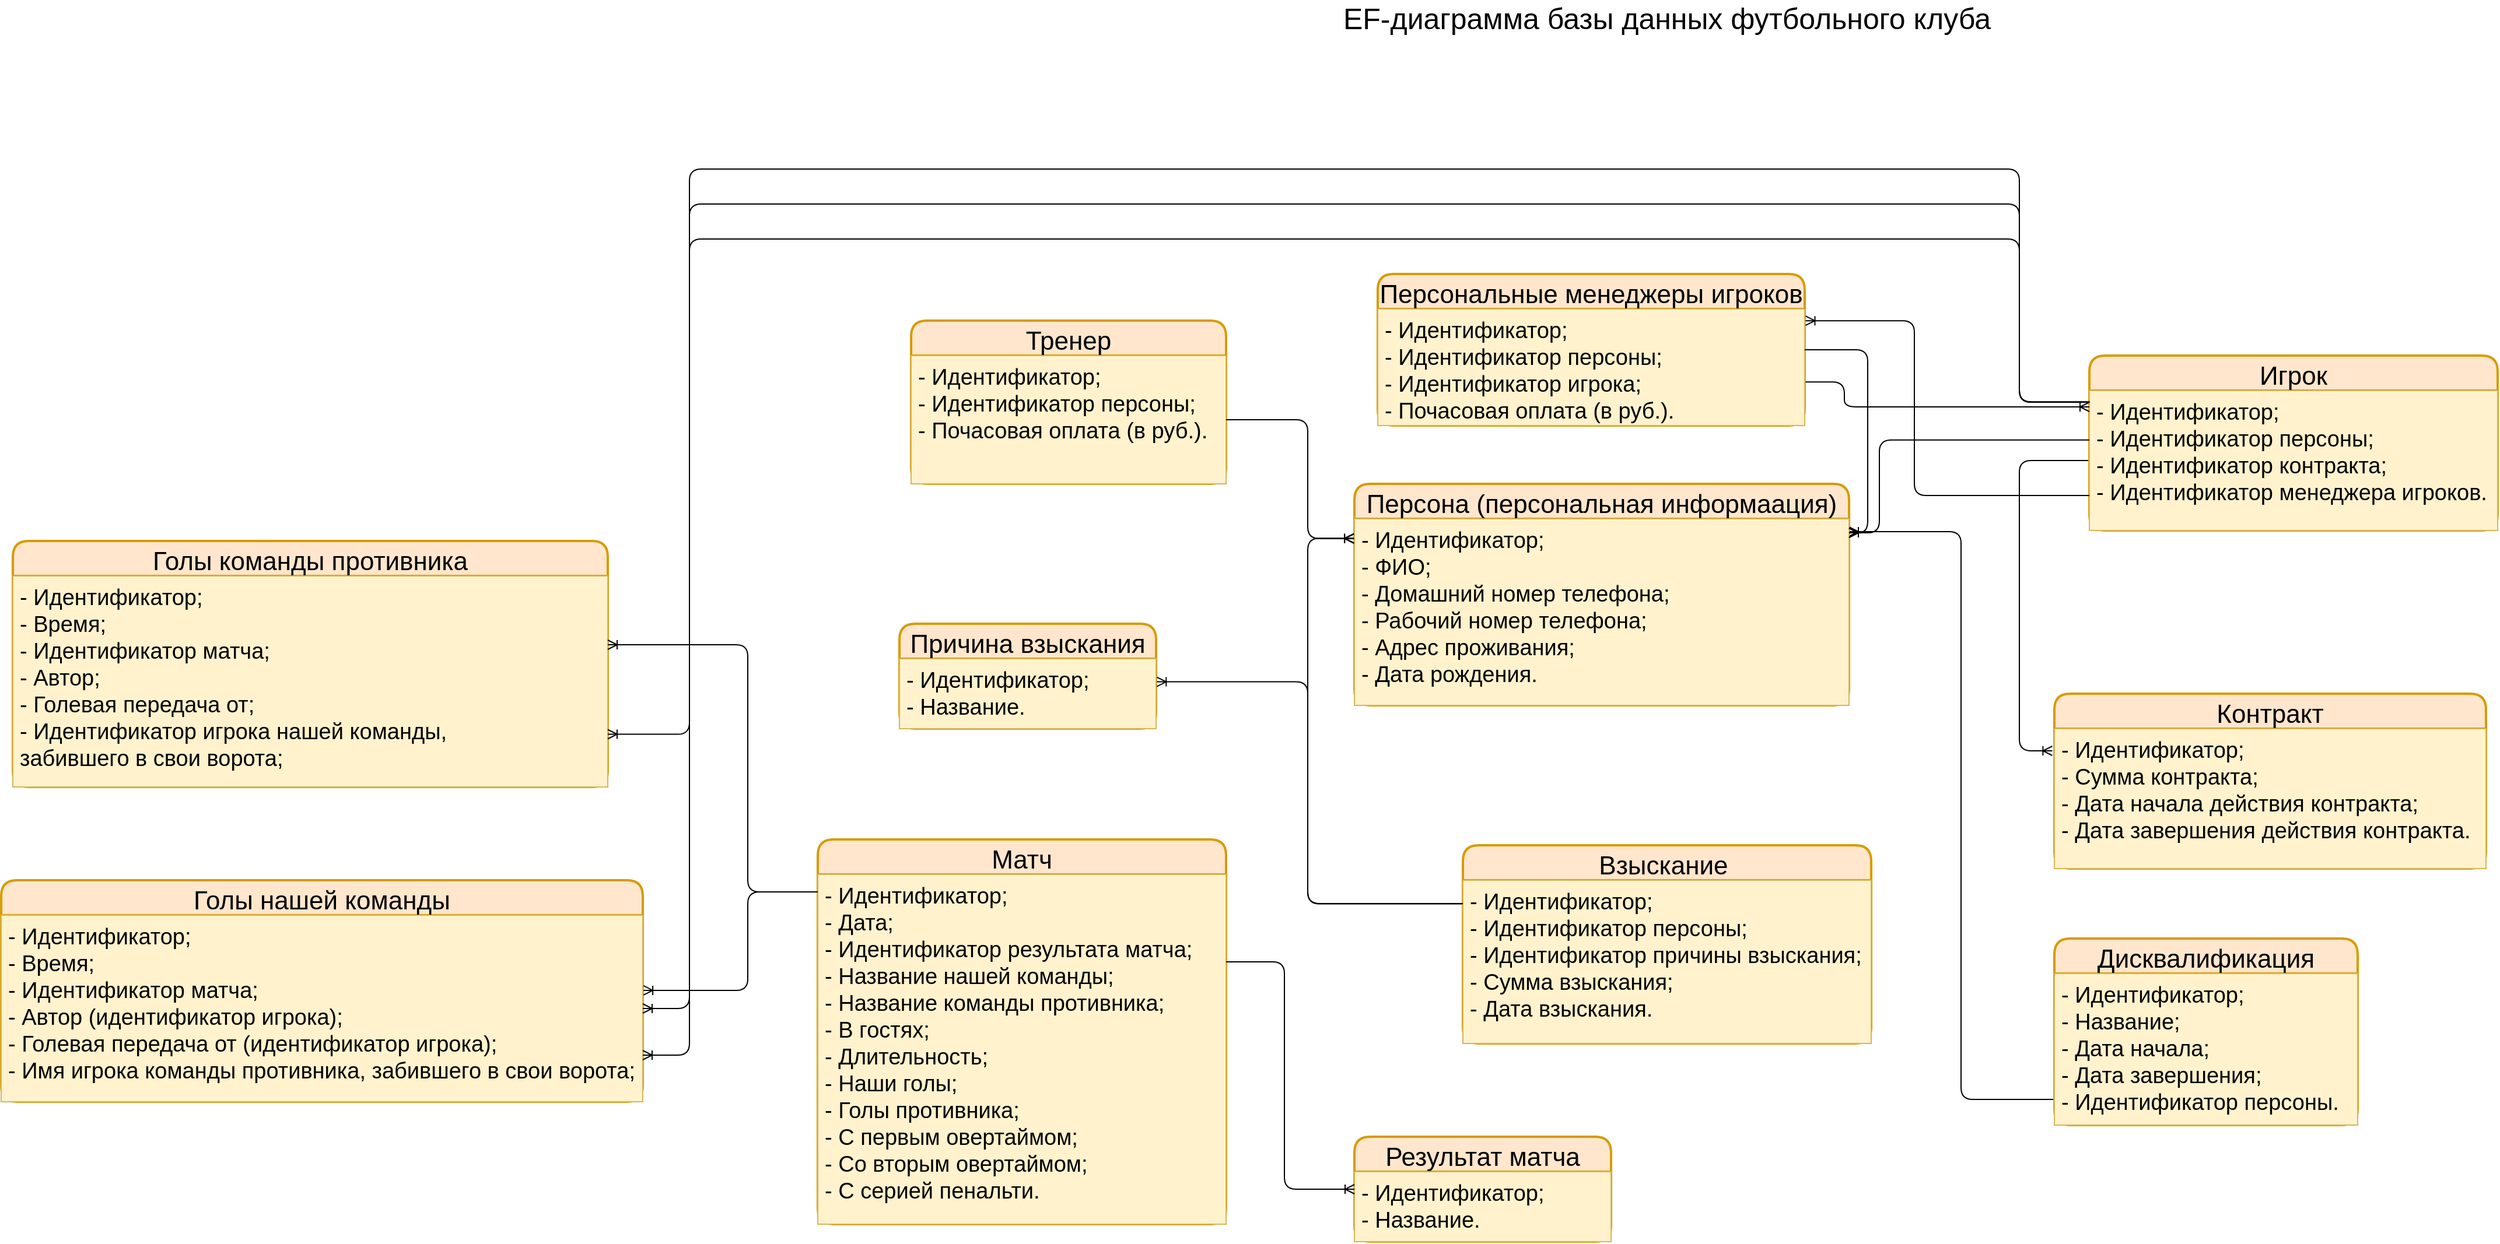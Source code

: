 <mxfile version="13.9.9" type="device"><diagram id="imZV-KPew_LiN4KgsDFm" name="Страница 1"><mxGraphModel dx="2557" dy="1012" grid="1" gridSize="10" guides="1" tooltips="1" connect="1" arrows="1" fold="1" page="1" pageScale="1" pageWidth="827" pageHeight="1169" math="0" shadow="0"><root><mxCell id="0"/><mxCell id="1" parent="0"/><mxCell id="9UrjNnF1BVqQDxZGKUvh-1" value="&lt;font style=&quot;font-size: 25px&quot;&gt;EF-диаграмма базы данных футбольного клуба&lt;/font&gt;" style="text;html=1;strokeColor=none;fillColor=none;align=center;verticalAlign=middle;whiteSpace=wrap;rounded=0;" parent="1" vertex="1"><mxGeometry x="503" y="30" width="610" height="20" as="geometry"/></mxCell><mxCell id="9UrjNnF1BVqQDxZGKUvh-3" value="Персона (персональная информаация)" style="swimlane;childLayout=stackLayout;horizontal=1;startSize=30;horizontalStack=0;rounded=1;fontSize=22;fontStyle=0;strokeWidth=2;resizeParent=0;resizeLast=1;shadow=0;dashed=0;align=center;fillColor=#ffe6cc;strokeColor=#d79b00;" parent="1" vertex="1"><mxGeometry x="540" y="440" width="424" height="190" as="geometry"/></mxCell><mxCell id="9UrjNnF1BVqQDxZGKUvh-37" value="" style="edgeStyle=orthogonalEdgeStyle;fontSize=12;html=1;endArrow=ERoneToMany;" parent="9UrjNnF1BVqQDxZGKUvh-3" target="9UrjNnF1BVqQDxZGKUvh-4" edge="1"><mxGeometry width="100" height="100" relative="1" as="geometry"><mxPoint x="600" y="528" as="sourcePoint"/><mxPoint x="424" y="41" as="targetPoint"/><Array as="points"><mxPoint x="520" y="528"/><mxPoint x="520" y="41"/></Array></mxGeometry></mxCell><mxCell id="9UrjNnF1BVqQDxZGKUvh-4" value="- Идентификатор;&#10;- ФИО;&#10;- Домашний номер телефона;&#10;- Рабочий номер телефона;&#10;- Адрес проживания;&#10;- Дата рождения." style="align=left;strokeColor=#d6b656;fillColor=#fff2cc;spacingLeft=4;fontSize=19;verticalAlign=top;resizable=0;rotatable=0;part=1;" parent="9UrjNnF1BVqQDxZGKUvh-3" vertex="1"><mxGeometry y="30" width="424" height="160" as="geometry"/></mxCell><mxCell id="9UrjNnF1BVqQDxZGKUvh-5" value="Тренер" style="swimlane;childLayout=stackLayout;horizontal=1;startSize=30;horizontalStack=0;rounded=1;fontSize=22;fontStyle=0;strokeWidth=2;resizeParent=0;resizeLast=1;shadow=0;dashed=0;align=center;fillColor=#ffe6cc;strokeColor=#d79b00;" parent="1" vertex="1"><mxGeometry x="160" y="300" width="270" height="140" as="geometry"/></mxCell><mxCell id="9UrjNnF1BVqQDxZGKUvh-6" value="- Идентификатор;&#10;- Идентификатор персоны;&#10;- Почасовая оплата (в руб.)." style="align=left;strokeColor=#d6b656;fillColor=#fff2cc;spacingLeft=4;fontSize=19;verticalAlign=top;resizable=0;rotatable=0;part=1;" parent="9UrjNnF1BVqQDxZGKUvh-5" vertex="1"><mxGeometry y="30" width="270" height="110" as="geometry"/></mxCell><mxCell id="9UrjNnF1BVqQDxZGKUvh-7" value="" style="edgeStyle=orthogonalEdgeStyle;fontSize=12;html=1;endArrow=ERoneToMany;exitX=1;exitY=0.5;exitDx=0;exitDy=0;entryX=-0.001;entryY=0.105;entryDx=0;entryDy=0;entryPerimeter=0;" parent="1" source="9UrjNnF1BVqQDxZGKUvh-6" target="9UrjNnF1BVqQDxZGKUvh-4" edge="1"><mxGeometry width="100" height="100" relative="1" as="geometry"><mxPoint x="770" y="570" as="sourcePoint"/><mxPoint x="870" y="470" as="targetPoint"/><Array as="points"><mxPoint x="500" y="385"/><mxPoint x="500" y="487"/><mxPoint x="540" y="487"/></Array></mxGeometry></mxCell><mxCell id="9UrjNnF1BVqQDxZGKUvh-8" value="Контракт" style="swimlane;childLayout=stackLayout;horizontal=1;startSize=30;horizontalStack=0;rounded=1;fontSize=22;fontStyle=0;strokeWidth=2;resizeParent=0;resizeLast=1;shadow=0;dashed=0;align=center;fillColor=#ffe6cc;strokeColor=#d79b00;" parent="1" vertex="1"><mxGeometry x="1140" y="620" width="370" height="150" as="geometry"/></mxCell><mxCell id="9UrjNnF1BVqQDxZGKUvh-9" value="- Идентификатор;&#10;- Сумма контракта;&#10;- Дата начала действия контракта;&#10;- Дата завершения действия контракта." style="align=left;strokeColor=#d6b656;fillColor=#fff2cc;spacingLeft=4;fontSize=19;verticalAlign=top;resizable=0;rotatable=0;part=1;" parent="9UrjNnF1BVqQDxZGKUvh-8" vertex="1"><mxGeometry y="30" width="370" height="120" as="geometry"/></mxCell><mxCell id="9UrjNnF1BVqQDxZGKUvh-10" value="Персональные менеджеры игроков" style="swimlane;childLayout=stackLayout;horizontal=1;startSize=30;horizontalStack=0;rounded=1;fontSize=22;fontStyle=0;strokeWidth=2;resizeParent=0;resizeLast=1;shadow=0;dashed=0;align=center;fillColor=#ffe6cc;strokeColor=#d79b00;" parent="1" vertex="1"><mxGeometry x="560" y="260" width="366" height="130" as="geometry"/></mxCell><mxCell id="9UrjNnF1BVqQDxZGKUvh-11" value="- Идентификатор;&#10;- Идентификатор персоны;&#10;- Идентификатор игрока;&#10;- Почасовая оплата (в руб.)." style="align=left;strokeColor=#d6b656;fillColor=#fff2cc;spacingLeft=4;fontSize=19;verticalAlign=top;resizable=0;rotatable=0;part=1;" parent="9UrjNnF1BVqQDxZGKUvh-10" vertex="1"><mxGeometry y="30" width="366" height="100" as="geometry"/></mxCell><mxCell id="9UrjNnF1BVqQDxZGKUvh-13" value="" style="edgeStyle=orthogonalEdgeStyle;fontSize=12;html=1;endArrow=ERoneToMany;exitX=1;exitY=0.5;exitDx=0;exitDy=0;" parent="1" source="9UrjNnF1BVqQDxZGKUvh-10" edge="1"><mxGeometry width="100" height="100" relative="1" as="geometry"><mxPoint x="960" y="318.23" as="sourcePoint"/><mxPoint x="964" y="482" as="targetPoint"/><Array as="points"><mxPoint x="980" y="325"/><mxPoint x="980" y="482"/></Array></mxGeometry></mxCell><mxCell id="9UrjNnF1BVqQDxZGKUvh-15" value="Игрок" style="swimlane;childLayout=stackLayout;horizontal=1;startSize=30;horizontalStack=0;rounded=1;fontSize=22;fontStyle=0;strokeWidth=2;resizeParent=0;resizeLast=1;shadow=0;dashed=0;align=center;fillColor=#ffe6cc;strokeColor=#d79b00;" parent="1" vertex="1"><mxGeometry x="1170" y="330" width="350" height="150" as="geometry"/></mxCell><mxCell id="9UrjNnF1BVqQDxZGKUvh-16" value="- Идентификатор;&#10;- Идентификатор персоны;&#10;- Идентификатор контракта;&#10;- Идентификатор менеджера игроков." style="align=left;strokeColor=#d6b656;fillColor=#fff2cc;spacingLeft=4;fontSize=19;verticalAlign=top;resizable=0;rotatable=0;part=1;" parent="9UrjNnF1BVqQDxZGKUvh-15" vertex="1"><mxGeometry y="30" width="350" height="120" as="geometry"/></mxCell><mxCell id="9UrjNnF1BVqQDxZGKUvh-19" value="" style="edgeStyle=orthogonalEdgeStyle;fontSize=12;html=1;endArrow=ERoneToMany;exitX=0;exitY=0.353;exitDx=0;exitDy=0;exitPerimeter=0;" parent="1" source="9UrjNnF1BVqQDxZGKUvh-16" target="9UrjNnF1BVqQDxZGKUvh-4" edge="1"><mxGeometry width="100" height="100" relative="1" as="geometry"><mxPoint x="936" y="325" as="sourcePoint"/><mxPoint x="974" y="492" as="targetPoint"/><Array as="points"><mxPoint x="990" y="402"/><mxPoint x="990" y="482"/></Array></mxGeometry></mxCell><mxCell id="9UrjNnF1BVqQDxZGKUvh-20" value="" style="edgeStyle=orthogonalEdgeStyle;fontSize=12;html=1;endArrow=ERoneToMany;entryX=-0.005;entryY=0.16;entryDx=0;entryDy=0;entryPerimeter=0;" parent="1" target="9UrjNnF1BVqQDxZGKUvh-9" edge="1"><mxGeometry width="100" height="100" relative="1" as="geometry"><mxPoint x="1169" y="420" as="sourcePoint"/><mxPoint x="974" y="491.77" as="targetPoint"/><Array as="points"><mxPoint x="1110" y="420"/><mxPoint x="1110" y="669"/><mxPoint x="1138" y="669"/></Array></mxGeometry></mxCell><mxCell id="9UrjNnF1BVqQDxZGKUvh-24" value="" style="edgeStyle=orthogonalEdgeStyle;fontSize=12;html=1;endArrow=ERoneToMany;exitX=0;exitY=0.75;exitDx=0;exitDy=0;entryX=1.002;entryY=0.101;entryDx=0;entryDy=0;entryPerimeter=0;" parent="1" source="9UrjNnF1BVqQDxZGKUvh-16" target="9UrjNnF1BVqQDxZGKUvh-11" edge="1"><mxGeometry width="100" height="100" relative="1" as="geometry"><mxPoint x="1030" y="360" as="sourcePoint"/><mxPoint x="930" y="300" as="targetPoint"/><Array as="points"><mxPoint x="1020" y="450"/><mxPoint x="1020" y="300"/></Array></mxGeometry></mxCell><mxCell id="9UrjNnF1BVqQDxZGKUvh-25" value="" style="edgeStyle=orthogonalEdgeStyle;fontSize=12;html=1;endArrow=ERoneToMany;exitX=1.002;exitY=0.626;exitDx=0;exitDy=0;exitPerimeter=0;" parent="1" source="9UrjNnF1BVqQDxZGKUvh-11" target="9UrjNnF1BVqQDxZGKUvh-16" edge="1"><mxGeometry width="100" height="100" relative="1" as="geometry"><mxPoint x="979.52" y="360" as="sourcePoint"/><mxPoint x="978.75" y="486.64" as="targetPoint"/><Array as="points"><mxPoint x="960" y="353"/><mxPoint x="960" y="374"/></Array></mxGeometry></mxCell><mxCell id="9UrjNnF1BVqQDxZGKUvh-26" value="Причина взыскания" style="swimlane;childLayout=stackLayout;horizontal=1;startSize=30;horizontalStack=0;rounded=1;fontSize=22;fontStyle=0;strokeWidth=2;resizeParent=0;resizeLast=1;shadow=0;dashed=0;align=center;fillColor=#ffe6cc;strokeColor=#d79b00;" parent="1" vertex="1"><mxGeometry x="150" y="560" width="220" height="90" as="geometry"/></mxCell><mxCell id="9UrjNnF1BVqQDxZGKUvh-27" value="- Идентификатор;&#10;- Название." style="align=left;strokeColor=#d6b656;fillColor=#fff2cc;spacingLeft=4;fontSize=19;verticalAlign=top;resizable=0;rotatable=0;part=1;" parent="9UrjNnF1BVqQDxZGKUvh-26" vertex="1"><mxGeometry y="30" width="220" height="60" as="geometry"/></mxCell><mxCell id="9UrjNnF1BVqQDxZGKUvh-28" value="Взыскание " style="swimlane;childLayout=stackLayout;horizontal=1;startSize=30;horizontalStack=0;rounded=1;fontSize=22;fontStyle=0;strokeWidth=2;resizeParent=0;resizeLast=1;shadow=0;dashed=0;align=center;fillColor=#ffe6cc;strokeColor=#d79b00;" parent="1" vertex="1"><mxGeometry x="633" y="750" width="350" height="170" as="geometry"/></mxCell><mxCell id="9UrjNnF1BVqQDxZGKUvh-29" value="- Идентификатор;&#10;- Идентификатор персоны;&#10;- Идентификатор причины взыскания;&#10;- Сумма взыскания;&#10;- Дата взыскания." style="align=left;strokeColor=#d6b656;fillColor=#fff2cc;spacingLeft=4;fontSize=19;verticalAlign=top;resizable=0;rotatable=0;part=1;" parent="9UrjNnF1BVqQDxZGKUvh-28" vertex="1"><mxGeometry y="30" width="350" height="140" as="geometry"/></mxCell><mxCell id="9UrjNnF1BVqQDxZGKUvh-31" value="" style="edgeStyle=orthogonalEdgeStyle;fontSize=12;html=1;endArrow=ERoneToMany;exitX=-0.002;exitY=0.145;exitDx=0;exitDy=0;exitPerimeter=0;entryX=1.003;entryY=0.33;entryDx=0;entryDy=0;entryPerimeter=0;" parent="1" source="9UrjNnF1BVqQDxZGKUvh-29" target="9UrjNnF1BVqQDxZGKUvh-27" edge="1"><mxGeometry width="100" height="100" relative="1" as="geometry"><mxPoint x="709" y="800" as="sourcePoint"/><mxPoint x="400" y="734" as="targetPoint"/><Array as="points"><mxPoint x="500" y="800"/><mxPoint x="500" y="610"/></Array></mxGeometry></mxCell><mxCell id="9UrjNnF1BVqQDxZGKUvh-34" value="" style="edgeStyle=orthogonalEdgeStyle;fontSize=12;html=1;endArrow=ERoneToMany;entryX=-0.001;entryY=0.104;entryDx=0;entryDy=0;entryPerimeter=0;" parent="1" source="9UrjNnF1BVqQDxZGKUvh-29" target="9UrjNnF1BVqQDxZGKUvh-4" edge="1"><mxGeometry width="100" height="100" relative="1" as="geometry"><mxPoint x="630" y="800" as="sourcePoint"/><mxPoint x="670" y="500" as="targetPoint"/><Array as="points"><mxPoint x="500" y="800"/><mxPoint x="500" y="487"/></Array></mxGeometry></mxCell><mxCell id="9UrjNnF1BVqQDxZGKUvh-35" value="Дисквалификация" style="swimlane;childLayout=stackLayout;horizontal=1;startSize=30;horizontalStack=0;rounded=1;fontSize=22;fontStyle=0;strokeWidth=2;resizeParent=0;resizeLast=1;shadow=0;dashed=0;align=center;fillColor=#ffe6cc;strokeColor=#d79b00;" parent="1" vertex="1"><mxGeometry x="1140" y="830" width="260" height="160" as="geometry"/></mxCell><mxCell id="9UrjNnF1BVqQDxZGKUvh-36" value="- Идентификатор;&#10;- Название;&#10;- Дата начала;&#10;- Дата завершения;&#10;- Идентификатор персоны." style="align=left;strokeColor=#d6b656;fillColor=#fff2cc;spacingLeft=4;fontSize=19;verticalAlign=top;resizable=0;rotatable=0;part=1;" parent="9UrjNnF1BVqQDxZGKUvh-35" vertex="1"><mxGeometry y="30" width="260" height="130" as="geometry"/></mxCell><mxCell id="9UrjNnF1BVqQDxZGKUvh-43" value="Результат матча" style="swimlane;childLayout=stackLayout;horizontal=1;startSize=30;horizontalStack=0;rounded=1;fontSize=22;fontStyle=0;strokeWidth=2;resizeParent=0;resizeLast=1;shadow=0;dashed=0;align=center;fillColor=#ffe6cc;strokeColor=#d79b00;" parent="1" vertex="1"><mxGeometry x="540" y="1000" width="220" height="90" as="geometry"/></mxCell><mxCell id="9UrjNnF1BVqQDxZGKUvh-44" value="- Идентификатор;&#10;- Название." style="align=left;strokeColor=#d6b656;fillColor=#fff2cc;spacingLeft=4;fontSize=19;verticalAlign=top;resizable=0;rotatable=0;part=1;" parent="9UrjNnF1BVqQDxZGKUvh-43" vertex="1"><mxGeometry y="30" width="220" height="60" as="geometry"/></mxCell><mxCell id="9UrjNnF1BVqQDxZGKUvh-45" value="Матч" style="swimlane;childLayout=stackLayout;horizontal=1;startSize=30;horizontalStack=0;rounded=1;fontSize=22;fontStyle=0;strokeWidth=2;resizeParent=0;resizeLast=1;shadow=0;dashed=0;align=center;fillColor=#ffe6cc;strokeColor=#d79b00;" parent="1" vertex="1"><mxGeometry x="80" y="745" width="350" height="330" as="geometry"/></mxCell><mxCell id="9UrjNnF1BVqQDxZGKUvh-46" value="- Идентификатор;&#10;- Дата;&#10;- Идентификатор результата матча;&#10;- Название нашей команды;&#10;- Название команды противника;&#10;- В гостях;&#10;- Длительность;&#10;- Наши голы;&#10;- Голы противника;&#10;- С первым овертаймом;&#10;- Со вторым овертаймом;&#10;- С серией пенальти." style="align=left;strokeColor=#d6b656;fillColor=#fff2cc;spacingLeft=4;fontSize=19;verticalAlign=top;resizable=0;rotatable=0;part=1;" parent="9UrjNnF1BVqQDxZGKUvh-45" vertex="1"><mxGeometry y="30" width="350" height="300" as="geometry"/></mxCell><mxCell id="9UrjNnF1BVqQDxZGKUvh-48" value="" style="edgeStyle=orthogonalEdgeStyle;fontSize=12;html=1;endArrow=ERoneToMany;entryX=0;entryY=0.5;entryDx=0;entryDy=0;exitX=1;exitY=0.25;exitDx=0;exitDy=0;" parent="1" source="9UrjNnF1BVqQDxZGKUvh-46" target="9UrjNnF1BVqQDxZGKUvh-43" edge="1"><mxGeometry width="100" height="100" relative="1" as="geometry"><mxPoint x="503" y="880" as="sourcePoint"/><mxPoint x="472.15" y="1129.2" as="targetPoint"/><Array as="points"><mxPoint x="480" y="850"/><mxPoint x="480" y="1045"/></Array></mxGeometry></mxCell><mxCell id="YwssUoM7a6bWkuMSC4EX-1" value="Голы команды противника" style="swimlane;childLayout=stackLayout;horizontal=1;startSize=30;horizontalStack=0;rounded=1;fontSize=22;fontStyle=0;strokeWidth=2;resizeParent=0;resizeLast=1;shadow=0;dashed=0;align=center;fillColor=#ffe6cc;strokeColor=#d79b00;" vertex="1" parent="1"><mxGeometry x="-610" y="489" width="510" height="211" as="geometry"/></mxCell><mxCell id="YwssUoM7a6bWkuMSC4EX-2" value="- Идентификатор;&#10;- Время;&#10;- Идентификатор матча;&#10;- Автор;&#10;- Голевая передача от;&#10;- Идентификатор игрока нашей команды, &#10;забившего в свои ворота;" style="align=left;strokeColor=#d6b656;fillColor=#fff2cc;spacingLeft=4;fontSize=19;verticalAlign=top;resizable=0;rotatable=0;part=1;" vertex="1" parent="YwssUoM7a6bWkuMSC4EX-1"><mxGeometry y="30" width="510" height="181" as="geometry"/></mxCell><mxCell id="YwssUoM7a6bWkuMSC4EX-3" value="Голы нашей команды" style="swimlane;childLayout=stackLayout;horizontal=1;startSize=30;horizontalStack=0;rounded=1;fontSize=22;fontStyle=0;strokeWidth=2;resizeParent=0;resizeLast=1;shadow=0;dashed=0;align=center;fillColor=#ffe6cc;strokeColor=#d79b00;" vertex="1" parent="1"><mxGeometry x="-620" y="780" width="550" height="190" as="geometry"/></mxCell><mxCell id="YwssUoM7a6bWkuMSC4EX-4" value="- Идентификатор;&#10;- Время;&#10;- Идентификатор матча;&#10;- Автор (идентификатор игрока);&#10;- Голевая передача от (идентификатор игрока);&#10;- Имя игрока команды противника, забившего в свои ворота;" style="align=left;strokeColor=#d6b656;fillColor=#fff2cc;spacingLeft=4;fontSize=19;verticalAlign=top;resizable=0;rotatable=0;part=1;" vertex="1" parent="YwssUoM7a6bWkuMSC4EX-3"><mxGeometry y="30" width="550" height="160" as="geometry"/></mxCell><mxCell id="YwssUoM7a6bWkuMSC4EX-5" value="" style="edgeStyle=orthogonalEdgeStyle;fontSize=12;html=1;endArrow=ERoneToMany;entryX=1.001;entryY=0.403;entryDx=0;entryDy=0;entryPerimeter=0;" edge="1" parent="1" target="YwssUoM7a6bWkuMSC4EX-4"><mxGeometry width="100" height="100" relative="1" as="geometry"><mxPoint x="79" y="790" as="sourcePoint"/><mxPoint x="-50.0" y="880" as="targetPoint"/><Array as="points"><mxPoint x="20" y="790"/><mxPoint x="20" y="875"/></Array></mxGeometry></mxCell><mxCell id="YwssUoM7a6bWkuMSC4EX-6" value="" style="edgeStyle=orthogonalEdgeStyle;fontSize=12;html=1;endArrow=ERoneToMany;" edge="1" parent="1" target="YwssUoM7a6bWkuMSC4EX-2"><mxGeometry width="100" height="100" relative="1" as="geometry"><mxPoint x="80" y="790" as="sourcePoint"/><mxPoint x="-90.0" y="577.19" as="targetPoint"/><Array as="points"><mxPoint x="20" y="790"/><mxPoint x="20" y="578"/></Array></mxGeometry></mxCell><mxCell id="YwssUoM7a6bWkuMSC4EX-7" value="" style="edgeStyle=orthogonalEdgeStyle;fontSize=12;html=1;endArrow=ERoneToMany;entryX=1;entryY=0.75;entryDx=0;entryDy=0;" edge="1" parent="1" target="YwssUoM7a6bWkuMSC4EX-4"><mxGeometry width="100" height="100" relative="1" as="geometry"><mxPoint x="1170" y="370" as="sourcePoint"/><mxPoint x="-80" y="655" as="targetPoint"/><Array as="points"><mxPoint x="1110" y="370"/><mxPoint x="1110" y="230"/><mxPoint x="-30" y="230"/><mxPoint x="-30" y="930"/></Array></mxGeometry></mxCell><mxCell id="YwssUoM7a6bWkuMSC4EX-8" value="" style="edgeStyle=orthogonalEdgeStyle;fontSize=12;html=1;endArrow=ERoneToMany;entryX=1;entryY=0.5;entryDx=0;entryDy=0;" edge="1" parent="1" target="YwssUoM7a6bWkuMSC4EX-4"><mxGeometry width="100" height="100" relative="1" as="geometry"><mxPoint x="1170" y="370" as="sourcePoint"/><mxPoint x="-60" y="890" as="targetPoint"/><Array as="points"><mxPoint x="1110" y="370"/><mxPoint x="1110" y="200"/><mxPoint x="-30" y="200"/><mxPoint x="-30" y="890"/></Array></mxGeometry></mxCell><mxCell id="YwssUoM7a6bWkuMSC4EX-9" value="" style="edgeStyle=orthogonalEdgeStyle;fontSize=12;html=1;endArrow=ERoneToMany;entryX=1;entryY=0.75;entryDx=0;entryDy=0;exitX=0.001;exitY=0.08;exitDx=0;exitDy=0;exitPerimeter=0;" edge="1" parent="1" source="9UrjNnF1BVqQDxZGKUvh-16" target="YwssUoM7a6bWkuMSC4EX-2"><mxGeometry width="100" height="100" relative="1" as="geometry"><mxPoint x="1140" y="380" as="sourcePoint"/><mxPoint x="-60" y="900" as="targetPoint"/><Array as="points"><mxPoint x="1110" y="370"/><mxPoint x="1110" y="170"/><mxPoint x="-30" y="170"/><mxPoint x="-30" y="655"/></Array></mxGeometry></mxCell></root></mxGraphModel></diagram></mxfile>